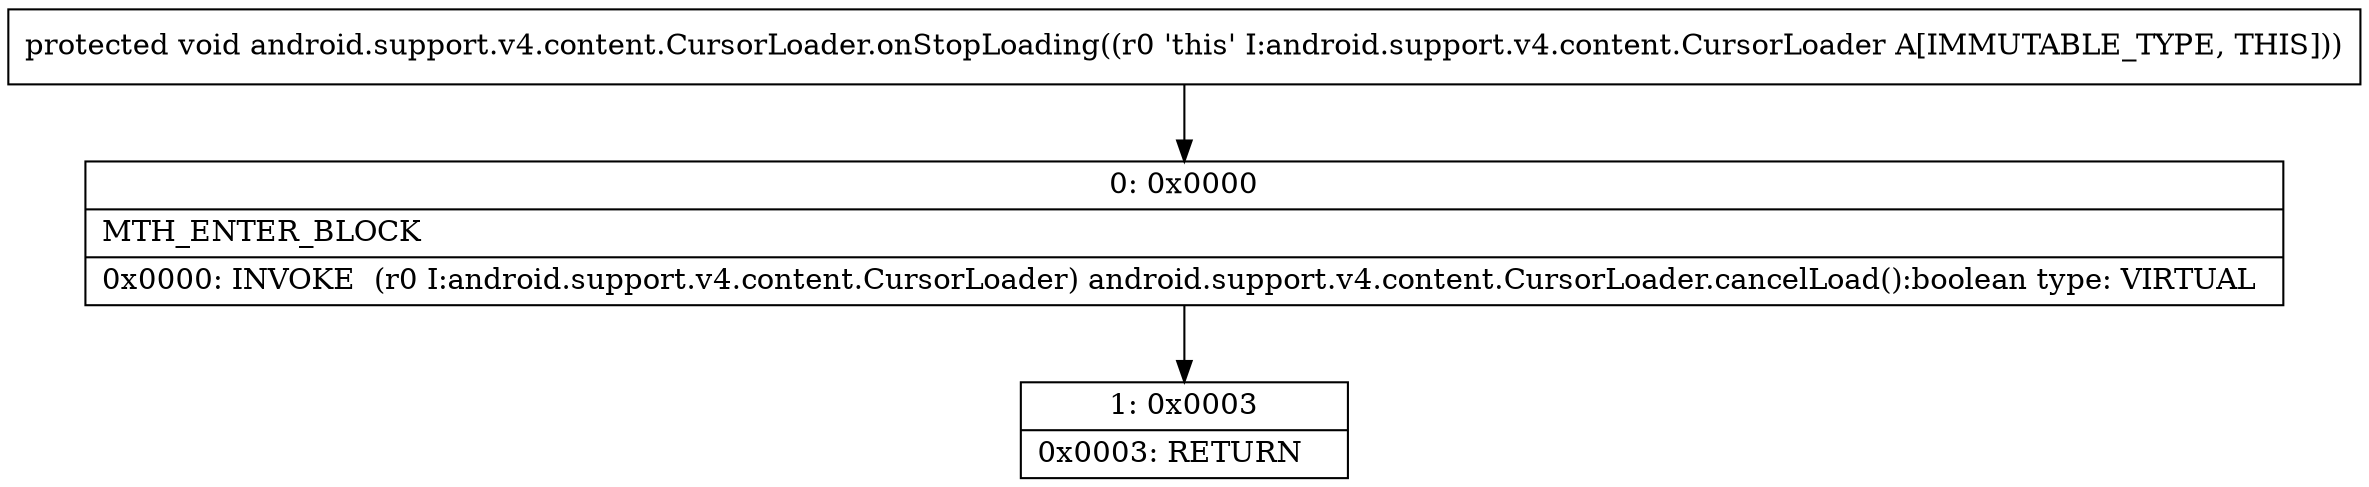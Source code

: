 digraph "CFG forandroid.support.v4.content.CursorLoader.onStopLoading()V" {
Node_0 [shape=record,label="{0\:\ 0x0000|MTH_ENTER_BLOCK\l|0x0000: INVOKE  (r0 I:android.support.v4.content.CursorLoader) android.support.v4.content.CursorLoader.cancelLoad():boolean type: VIRTUAL \l}"];
Node_1 [shape=record,label="{1\:\ 0x0003|0x0003: RETURN   \l}"];
MethodNode[shape=record,label="{protected void android.support.v4.content.CursorLoader.onStopLoading((r0 'this' I:android.support.v4.content.CursorLoader A[IMMUTABLE_TYPE, THIS])) }"];
MethodNode -> Node_0;
Node_0 -> Node_1;
}


